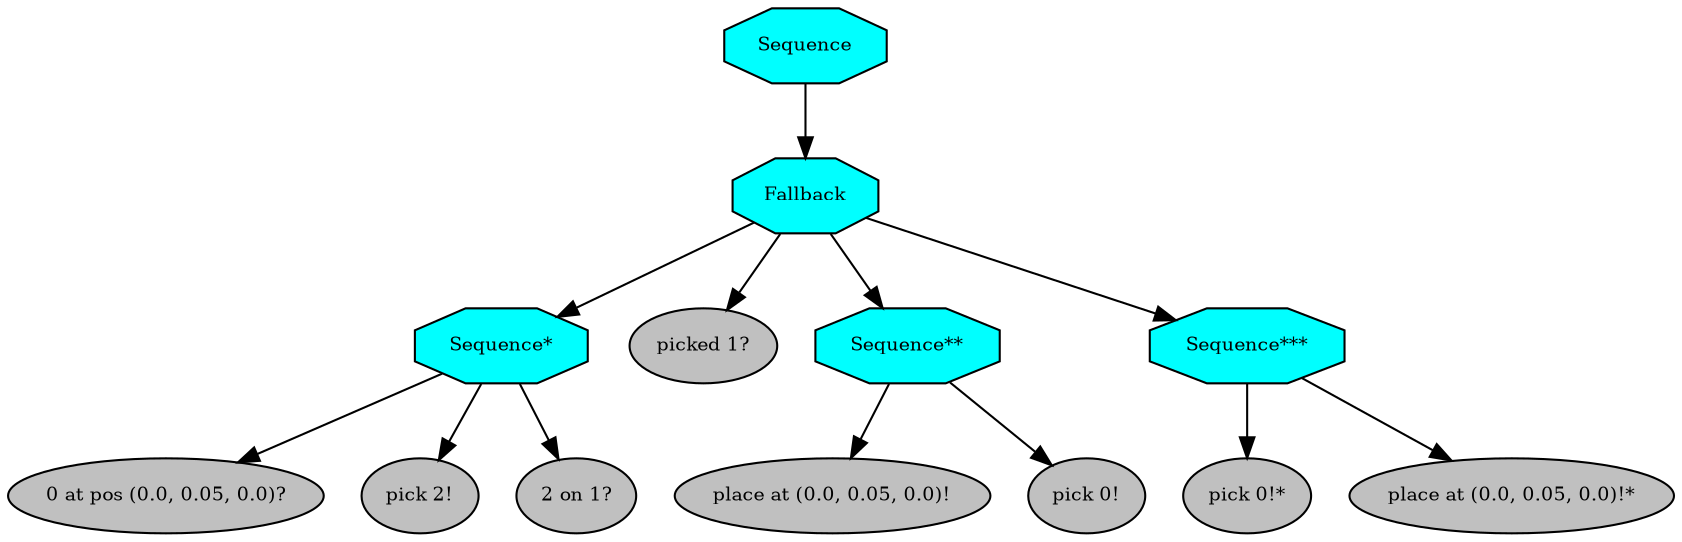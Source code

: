 digraph pastafarianism {
ordering=out;
graph [fontname="times-roman"];
node [fontname="times-roman"];
edge [fontname="times-roman"];
Sequence [fillcolor=cyan, fontcolor=black, fontsize=9, label=Sequence, shape=octagon, style=filled];
Fallback [fillcolor=cyan, fontcolor=black, fontsize=9, label=Fallback, shape=octagon, style=filled];
Sequence -> Fallback;
"Sequence*" [fillcolor=cyan, fontcolor=black, fontsize=9, label="Sequence*", shape=octagon, style=filled];
Fallback -> "Sequence*";
"0 at pos (0.0, 0.05, 0.0)?" [fillcolor=gray, fontcolor=black, fontsize=9, label="0 at pos (0.0, 0.05, 0.0)?", shape=ellipse, style=filled];
"Sequence*" -> "0 at pos (0.0, 0.05, 0.0)?";
"pick 2!" [fillcolor=gray, fontcolor=black, fontsize=9, label="pick 2!", shape=ellipse, style=filled];
"Sequence*" -> "pick 2!";
"2 on 1?" [fillcolor=gray, fontcolor=black, fontsize=9, label="2 on 1?", shape=ellipse, style=filled];
"Sequence*" -> "2 on 1?";
"picked 1?" [fillcolor=gray, fontcolor=black, fontsize=9, label="picked 1?", shape=ellipse, style=filled];
Fallback -> "picked 1?";
"Sequence**" [fillcolor=cyan, fontcolor=black, fontsize=9, label="Sequence**", shape=octagon, style=filled];
Fallback -> "Sequence**";
"place at (0.0, 0.05, 0.0)!" [fillcolor=gray, fontcolor=black, fontsize=9, label="place at (0.0, 0.05, 0.0)!", shape=ellipse, style=filled];
"Sequence**" -> "place at (0.0, 0.05, 0.0)!";
"pick 0!" [fillcolor=gray, fontcolor=black, fontsize=9, label="pick 0!", shape=ellipse, style=filled];
"Sequence**" -> "pick 0!";
"Sequence***" [fillcolor=cyan, fontcolor=black, fontsize=9, label="Sequence***", shape=octagon, style=filled];
Fallback -> "Sequence***";
"pick 0!*" [fillcolor=gray, fontcolor=black, fontsize=9, label="pick 0!*", shape=ellipse, style=filled];
"Sequence***" -> "pick 0!*";
"place at (0.0, 0.05, 0.0)!*" [fillcolor=gray, fontcolor=black, fontsize=9, label="place at (0.0, 0.05, 0.0)!*", shape=ellipse, style=filled];
"Sequence***" -> "place at (0.0, 0.05, 0.0)!*";
}
